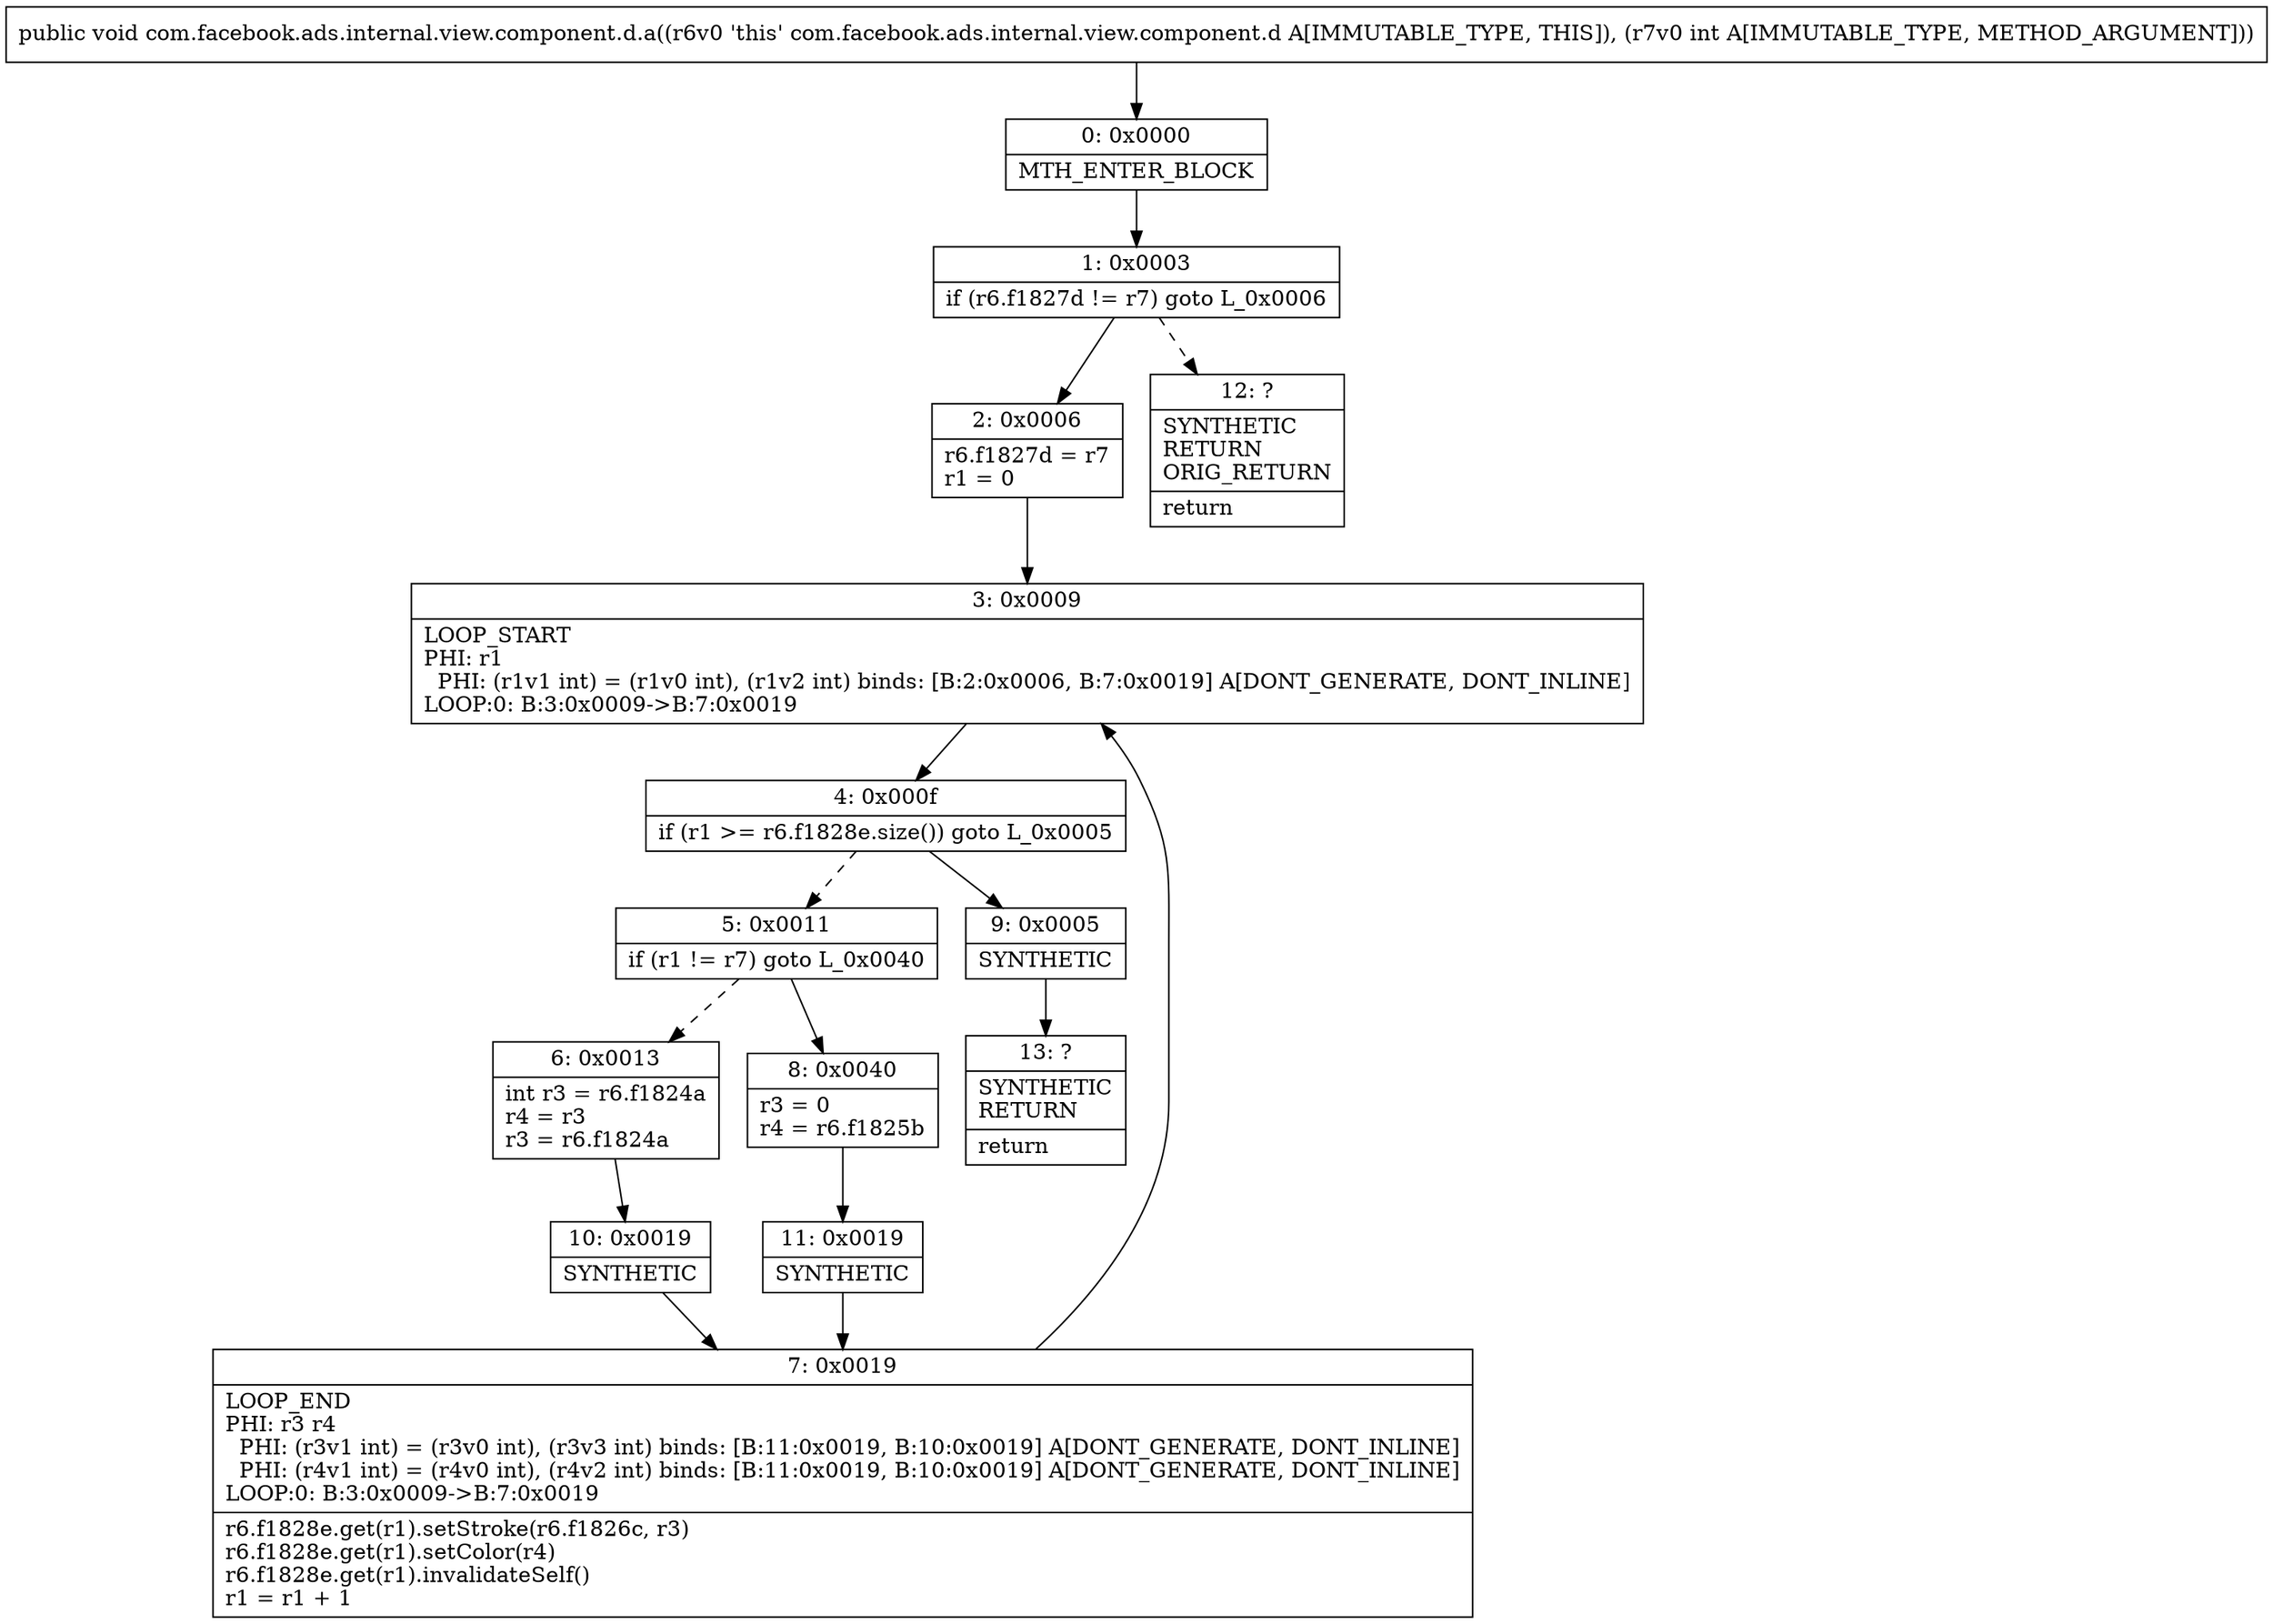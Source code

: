digraph "CFG forcom.facebook.ads.internal.view.component.d.a(I)V" {
Node_0 [shape=record,label="{0\:\ 0x0000|MTH_ENTER_BLOCK\l}"];
Node_1 [shape=record,label="{1\:\ 0x0003|if (r6.f1827d != r7) goto L_0x0006\l}"];
Node_2 [shape=record,label="{2\:\ 0x0006|r6.f1827d = r7\lr1 = 0\l}"];
Node_3 [shape=record,label="{3\:\ 0x0009|LOOP_START\lPHI: r1 \l  PHI: (r1v1 int) = (r1v0 int), (r1v2 int) binds: [B:2:0x0006, B:7:0x0019] A[DONT_GENERATE, DONT_INLINE]\lLOOP:0: B:3:0x0009\-\>B:7:0x0019\l}"];
Node_4 [shape=record,label="{4\:\ 0x000f|if (r1 \>= r6.f1828e.size()) goto L_0x0005\l}"];
Node_5 [shape=record,label="{5\:\ 0x0011|if (r1 != r7) goto L_0x0040\l}"];
Node_6 [shape=record,label="{6\:\ 0x0013|int r3 = r6.f1824a\lr4 = r3\lr3 = r6.f1824a\l}"];
Node_7 [shape=record,label="{7\:\ 0x0019|LOOP_END\lPHI: r3 r4 \l  PHI: (r3v1 int) = (r3v0 int), (r3v3 int) binds: [B:11:0x0019, B:10:0x0019] A[DONT_GENERATE, DONT_INLINE]\l  PHI: (r4v1 int) = (r4v0 int), (r4v2 int) binds: [B:11:0x0019, B:10:0x0019] A[DONT_GENERATE, DONT_INLINE]\lLOOP:0: B:3:0x0009\-\>B:7:0x0019\l|r6.f1828e.get(r1).setStroke(r6.f1826c, r3)\lr6.f1828e.get(r1).setColor(r4)\lr6.f1828e.get(r1).invalidateSelf()\lr1 = r1 + 1\l}"];
Node_8 [shape=record,label="{8\:\ 0x0040|r3 = 0\lr4 = r6.f1825b\l}"];
Node_9 [shape=record,label="{9\:\ 0x0005|SYNTHETIC\l}"];
Node_10 [shape=record,label="{10\:\ 0x0019|SYNTHETIC\l}"];
Node_11 [shape=record,label="{11\:\ 0x0019|SYNTHETIC\l}"];
Node_12 [shape=record,label="{12\:\ ?|SYNTHETIC\lRETURN\lORIG_RETURN\l|return\l}"];
Node_13 [shape=record,label="{13\:\ ?|SYNTHETIC\lRETURN\l|return\l}"];
MethodNode[shape=record,label="{public void com.facebook.ads.internal.view.component.d.a((r6v0 'this' com.facebook.ads.internal.view.component.d A[IMMUTABLE_TYPE, THIS]), (r7v0 int A[IMMUTABLE_TYPE, METHOD_ARGUMENT])) }"];
MethodNode -> Node_0;
Node_0 -> Node_1;
Node_1 -> Node_2;
Node_1 -> Node_12[style=dashed];
Node_2 -> Node_3;
Node_3 -> Node_4;
Node_4 -> Node_5[style=dashed];
Node_4 -> Node_9;
Node_5 -> Node_6[style=dashed];
Node_5 -> Node_8;
Node_6 -> Node_10;
Node_7 -> Node_3;
Node_8 -> Node_11;
Node_9 -> Node_13;
Node_10 -> Node_7;
Node_11 -> Node_7;
}

